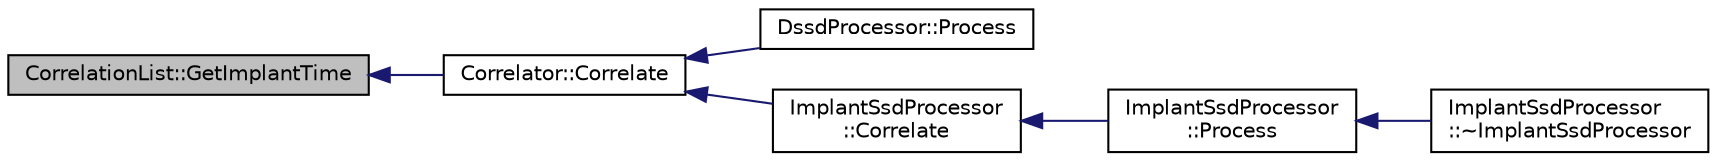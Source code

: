 digraph "CorrelationList::GetImplantTime"
{
  edge [fontname="Helvetica",fontsize="10",labelfontname="Helvetica",labelfontsize="10"];
  node [fontname="Helvetica",fontsize="10",shape=record];
  rankdir="LR";
  Node1 [label="CorrelationList::GetImplantTime",height=0.2,width=0.4,color="black", fillcolor="grey75", style="filled", fontcolor="black"];
  Node1 -> Node2 [dir="back",color="midnightblue",fontsize="10",style="solid",fontname="Helvetica"];
  Node2 [label="Correlator::Correlate",height=0.2,width=0.4,color="black", fillcolor="white", style="filled",URL="$df/d86/class_correlator.html#a24bd6e7418fd89b55da9d0d4e6f0ac42"];
  Node2 -> Node3 [dir="back",color="midnightblue",fontsize="10",style="solid",fontname="Helvetica"];
  Node3 [label="DssdProcessor::Process",height=0.2,width=0.4,color="black", fillcolor="white", style="filled",URL="$d4/d67/class_dssd_processor.html#a0e32fc233a84ef03dc994b83899e1388"];
  Node2 -> Node4 [dir="back",color="midnightblue",fontsize="10",style="solid",fontname="Helvetica"];
  Node4 [label="ImplantSsdProcessor\l::Correlate",height=0.2,width=0.4,color="black", fillcolor="white", style="filled",URL="$df/df5/class_implant_ssd_processor.html#aa058ca6ee5475b4bf6426b1c69ef9c79"];
  Node4 -> Node5 [dir="back",color="midnightblue",fontsize="10",style="solid",fontname="Helvetica"];
  Node5 [label="ImplantSsdProcessor\l::Process",height=0.2,width=0.4,color="black", fillcolor="white", style="filled",URL="$df/df5/class_implant_ssd_processor.html#a4633fc3b34a8e8915713dd8e1ba5666a"];
  Node5 -> Node6 [dir="back",color="midnightblue",fontsize="10",style="solid",fontname="Helvetica"];
  Node6 [label="ImplantSsdProcessor\l::~ImplantSsdProcessor",height=0.2,width=0.4,color="black", fillcolor="white", style="filled",URL="$df/df5/class_implant_ssd_processor.html#a057e44029967a209fc626811e2ba4412"];
}
